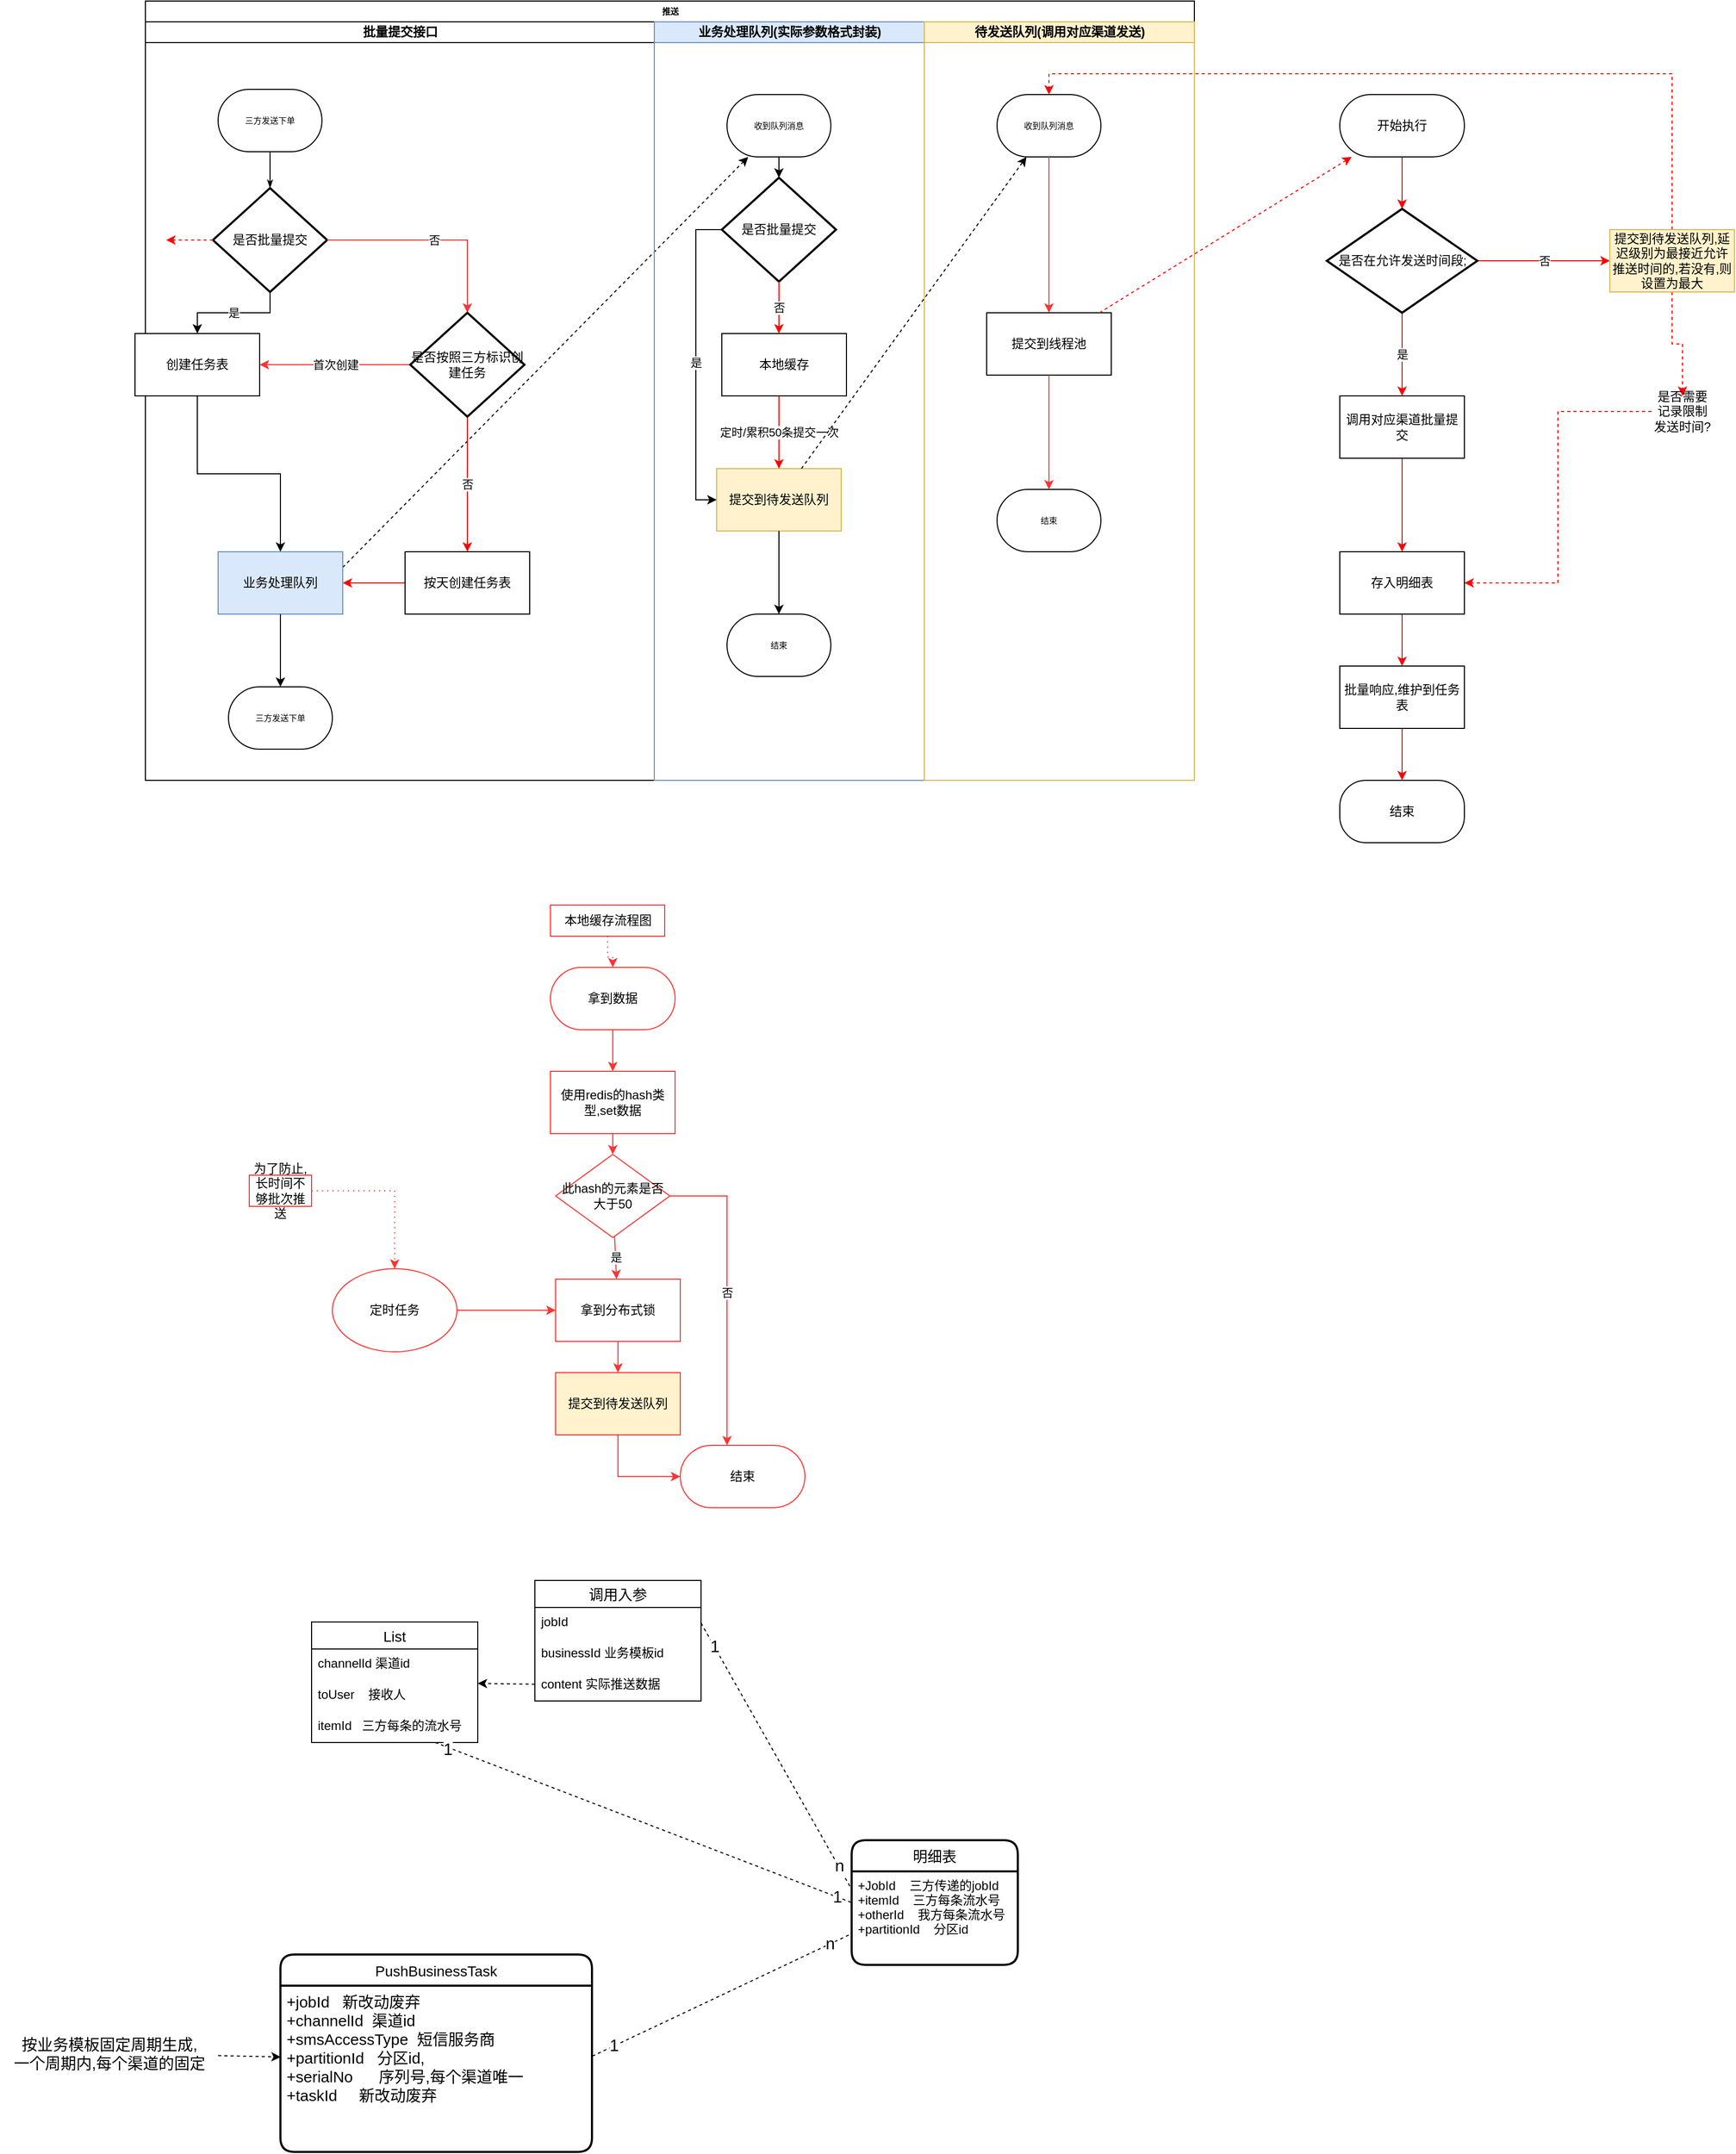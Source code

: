 <mxfile version="20.0.3" type="github">
  <diagram id="C5RBs43oDa-KdzZeNtuy" name="Page-1">
    <mxGraphModel dx="4338" dy="579" grid="1" gridSize="10" guides="1" tooltips="1" connect="1" arrows="1" fold="1" page="1" pageScale="1" pageWidth="3300" pageHeight="4681" math="0" shadow="0">
      <root>
        <mxCell id="WIyWlLk6GJQsqaUBKTNV-0" />
        <mxCell id="WIyWlLk6GJQsqaUBKTNV-1" parent="WIyWlLk6GJQsqaUBKTNV-0" />
        <mxCell id="mbmvQlX0xwVgaDl7BcdG-14" value="推送" style="swimlane;html=1;childLayout=stackLayout;startSize=20;rounded=0;shadow=0;labelBackgroundColor=none;strokeWidth=1;fontFamily=Verdana;fontSize=8;align=center;" parent="WIyWlLk6GJQsqaUBKTNV-1" vertex="1">
          <mxGeometry x="10" y="30" width="1010" height="750" as="geometry" />
        </mxCell>
        <mxCell id="mbmvQlX0xwVgaDl7BcdG-85" style="rounded=0;orthogonalLoop=1;jettySize=auto;html=1;dashed=1;exitX=1;exitY=0.25;exitDx=0;exitDy=0;" parent="mbmvQlX0xwVgaDl7BcdG-14" source="mbmvQlX0xwVgaDl7BcdG-70" target="mbmvQlX0xwVgaDl7BcdG-75" edge="1">
          <mxGeometry relative="1" as="geometry" />
        </mxCell>
        <mxCell id="mbmvQlX0xwVgaDl7BcdG-15" value="批量提交接口" style="swimlane;html=1;startSize=20;" parent="mbmvQlX0xwVgaDl7BcdG-14" vertex="1">
          <mxGeometry y="20" width="490" height="730" as="geometry" />
        </mxCell>
        <mxCell id="mbmvQlX0xwVgaDl7BcdG-16" value="三方发送下单" style="rounded=1;whiteSpace=wrap;html=1;shadow=0;labelBackgroundColor=none;strokeWidth=1;fontFamily=Verdana;fontSize=8;align=center;arcSize=50;" parent="mbmvQlX0xwVgaDl7BcdG-15" vertex="1">
          <mxGeometry x="70" y="65" width="100" height="60" as="geometry" />
        </mxCell>
        <mxCell id="mbmvQlX0xwVgaDl7BcdG-62" value="是否批量提交" style="strokeWidth=2;html=1;shape=mxgraph.flowchart.decision;whiteSpace=wrap;" parent="mbmvQlX0xwVgaDl7BcdG-15" vertex="1">
          <mxGeometry x="65" y="160" width="110" height="100" as="geometry" />
        </mxCell>
        <mxCell id="mbmvQlX0xwVgaDl7BcdG-19" style="edgeStyle=orthogonalEdgeStyle;rounded=1;html=1;labelBackgroundColor=none;startArrow=none;startFill=0;startSize=5;endArrow=classicThin;endFill=1;endSize=5;jettySize=auto;orthogonalLoop=1;strokeWidth=1;fontFamily=Verdana;fontSize=8" parent="mbmvQlX0xwVgaDl7BcdG-15" source="mbmvQlX0xwVgaDl7BcdG-16" target="mbmvQlX0xwVgaDl7BcdG-62" edge="1">
          <mxGeometry relative="1" as="geometry">
            <mxPoint x="70" y="160" as="targetPoint" />
          </mxGeometry>
        </mxCell>
        <mxCell id="mbmvQlX0xwVgaDl7BcdG-71" style="edgeStyle=orthogonalEdgeStyle;rounded=0;orthogonalLoop=1;jettySize=auto;html=1;" parent="mbmvQlX0xwVgaDl7BcdG-15" source="mbmvQlX0xwVgaDl7BcdG-66" target="mbmvQlX0xwVgaDl7BcdG-70" edge="1">
          <mxGeometry relative="1" as="geometry" />
        </mxCell>
        <mxCell id="mbmvQlX0xwVgaDl7BcdG-66" value="创建任务表" style="rounded=0;whiteSpace=wrap;html=1;" parent="mbmvQlX0xwVgaDl7BcdG-15" vertex="1">
          <mxGeometry x="-10" y="300" width="120" height="60" as="geometry" />
        </mxCell>
        <mxCell id="mbmvQlX0xwVgaDl7BcdG-65" value="是" style="edgeStyle=orthogonalEdgeStyle;rounded=0;orthogonalLoop=1;jettySize=auto;html=1;" parent="mbmvQlX0xwVgaDl7BcdG-15" source="mbmvQlX0xwVgaDl7BcdG-62" target="mbmvQlX0xwVgaDl7BcdG-66" edge="1">
          <mxGeometry relative="1" as="geometry">
            <mxPoint x="70" y="330" as="targetPoint" />
          </mxGeometry>
        </mxCell>
        <mxCell id="mbmvQlX0xwVgaDl7BcdG-72" style="edgeStyle=orthogonalEdgeStyle;rounded=0;orthogonalLoop=1;jettySize=auto;html=1;strokeColor=#FF0000;" parent="mbmvQlX0xwVgaDl7BcdG-15" source="mbmvQlX0xwVgaDl7BcdG-67" target="mbmvQlX0xwVgaDl7BcdG-70" edge="1">
          <mxGeometry relative="1" as="geometry" />
        </mxCell>
        <mxCell id="mbmvQlX0xwVgaDl7BcdG-67" value="按天创建任务表" style="rounded=0;whiteSpace=wrap;html=1;" parent="mbmvQlX0xwVgaDl7BcdG-15" vertex="1">
          <mxGeometry x="250" y="510" width="120" height="60" as="geometry" />
        </mxCell>
        <mxCell id="mbmvQlX0xwVgaDl7BcdG-64" value="否" style="edgeStyle=orthogonalEdgeStyle;rounded=0;orthogonalLoop=1;jettySize=auto;html=1;strokeColor=#FF3333;entryX=0.5;entryY=0;entryDx=0;entryDy=0;entryPerimeter=0;" parent="mbmvQlX0xwVgaDl7BcdG-15" source="mbmvQlX0xwVgaDl7BcdG-62" target="DcfGnrZS7QAa76NQlmp4-0" edge="1">
          <mxGeometry relative="1" as="geometry">
            <mxPoint x="190" y="300" as="targetPoint" />
          </mxGeometry>
        </mxCell>
        <mxCell id="mbmvQlX0xwVgaDl7BcdG-70" value="业务处理队列" style="rounded=0;whiteSpace=wrap;html=1;fillColor=#dae8fc;strokeColor=#6c8ebf;" parent="mbmvQlX0xwVgaDl7BcdG-15" vertex="1">
          <mxGeometry x="70" y="510" width="120" height="60" as="geometry" />
        </mxCell>
        <mxCell id="mbmvQlX0xwVgaDl7BcdG-74" value="" style="edgeStyle=orthogonalEdgeStyle;rounded=0;orthogonalLoop=1;jettySize=auto;html=1;" parent="mbmvQlX0xwVgaDl7BcdG-15" source="mbmvQlX0xwVgaDl7BcdG-70" target="mbmvQlX0xwVgaDl7BcdG-83" edge="1">
          <mxGeometry relative="1" as="geometry">
            <mxPoint x="120" y="520" as="targetPoint" />
          </mxGeometry>
        </mxCell>
        <mxCell id="mbmvQlX0xwVgaDl7BcdG-83" value="三方发送下单" style="rounded=1;whiteSpace=wrap;html=1;shadow=0;labelBackgroundColor=none;strokeWidth=1;fontFamily=Verdana;fontSize=8;align=center;arcSize=50;" parent="mbmvQlX0xwVgaDl7BcdG-15" vertex="1">
          <mxGeometry x="80" y="640" width="100" height="60" as="geometry" />
        </mxCell>
        <mxCell id="DcfGnrZS7QAa76NQlmp4-1" value="否" style="edgeStyle=orthogonalEdgeStyle;rounded=0;orthogonalLoop=1;jettySize=auto;html=1;strokeColor=#FF0000;" edge="1" parent="mbmvQlX0xwVgaDl7BcdG-15" source="DcfGnrZS7QAa76NQlmp4-0" target="mbmvQlX0xwVgaDl7BcdG-67">
          <mxGeometry relative="1" as="geometry" />
        </mxCell>
        <mxCell id="DcfGnrZS7QAa76NQlmp4-2" value="首次创建" style="edgeStyle=orthogonalEdgeStyle;rounded=0;orthogonalLoop=1;jettySize=auto;html=1;strokeColor=#FF3333;" edge="1" parent="mbmvQlX0xwVgaDl7BcdG-15" source="DcfGnrZS7QAa76NQlmp4-0" target="mbmvQlX0xwVgaDl7BcdG-66">
          <mxGeometry relative="1" as="geometry" />
        </mxCell>
        <mxCell id="DcfGnrZS7QAa76NQlmp4-0" value="是否按照三方标识创建任务" style="strokeWidth=2;html=1;shape=mxgraph.flowchart.decision;whiteSpace=wrap;" vertex="1" parent="mbmvQlX0xwVgaDl7BcdG-15">
          <mxGeometry x="255" y="280" width="110" height="100" as="geometry" />
        </mxCell>
        <mxCell id="mbmvQlX0xwVgaDl7BcdG-36" value="业务处理队列(实际参数格式封装)" style="swimlane;html=1;startSize=20;fillColor=#dae8fc;strokeColor=#6c8ebf;" parent="mbmvQlX0xwVgaDl7BcdG-14" vertex="1">
          <mxGeometry x="490" y="20" width="260" height="730" as="geometry" />
        </mxCell>
        <mxCell id="mbmvQlX0xwVgaDl7BcdG-75" value="收到队列消息" style="rounded=1;whiteSpace=wrap;html=1;shadow=0;labelBackgroundColor=none;strokeWidth=1;fontFamily=Verdana;fontSize=8;align=center;arcSize=50;" parent="mbmvQlX0xwVgaDl7BcdG-36" vertex="1">
          <mxGeometry x="70" y="70" width="100" height="60" as="geometry" />
        </mxCell>
        <mxCell id="mbmvQlX0xwVgaDl7BcdG-76" style="edgeStyle=orthogonalEdgeStyle;rounded=0;orthogonalLoop=1;jettySize=auto;html=1;" parent="mbmvQlX0xwVgaDl7BcdG-36" source="mbmvQlX0xwVgaDl7BcdG-75" target="mbmvQlX0xwVgaDl7BcdG-78" edge="1">
          <mxGeometry relative="1" as="geometry">
            <mxPoint x="80" y="150" as="targetPoint" />
          </mxGeometry>
        </mxCell>
        <mxCell id="mbmvQlX0xwVgaDl7BcdG-78" value="是否批量提交" style="strokeWidth=2;html=1;shape=mxgraph.flowchart.decision;whiteSpace=wrap;" parent="mbmvQlX0xwVgaDl7BcdG-36" vertex="1">
          <mxGeometry x="65" y="150" width="110" height="100" as="geometry" />
        </mxCell>
        <mxCell id="mbmvQlX0xwVgaDl7BcdG-81" value="提交到待发送队列" style="rounded=0;whiteSpace=wrap;html=1;fillColor=#fff2cc;strokeColor=#d6b656;" parent="mbmvQlX0xwVgaDl7BcdG-36" vertex="1">
          <mxGeometry x="60" y="430" width="120" height="60" as="geometry" />
        </mxCell>
        <mxCell id="mbmvQlX0xwVgaDl7BcdG-86" value="结束" style="rounded=1;whiteSpace=wrap;html=1;shadow=0;labelBackgroundColor=none;strokeWidth=1;fontFamily=Verdana;fontSize=8;align=center;arcSize=50;" parent="mbmvQlX0xwVgaDl7BcdG-36" vertex="1">
          <mxGeometry x="70" y="570" width="100" height="60" as="geometry" />
        </mxCell>
        <mxCell id="mbmvQlX0xwVgaDl7BcdG-82" style="edgeStyle=orthogonalEdgeStyle;rounded=0;orthogonalLoop=1;jettySize=auto;html=1;" parent="mbmvQlX0xwVgaDl7BcdG-36" source="mbmvQlX0xwVgaDl7BcdG-81" target="mbmvQlX0xwVgaDl7BcdG-86" edge="1">
          <mxGeometry relative="1" as="geometry">
            <mxPoint x="70" y="420" as="targetPoint" />
          </mxGeometry>
        </mxCell>
        <mxCell id="mbmvQlX0xwVgaDl7BcdG-98" value="定时/累积50条提交一次" style="edgeStyle=orthogonalEdgeStyle;rounded=0;orthogonalLoop=1;jettySize=auto;html=1;strokeColor=#FF0000;" parent="mbmvQlX0xwVgaDl7BcdG-36" source="mbmvQlX0xwVgaDl7BcdG-97" target="mbmvQlX0xwVgaDl7BcdG-81" edge="1">
          <mxGeometry relative="1" as="geometry">
            <Array as="points">
              <mxPoint x="120" y="400" />
              <mxPoint x="120" y="400" />
            </Array>
          </mxGeometry>
        </mxCell>
        <mxCell id="mbmvQlX0xwVgaDl7BcdG-97" value="本地缓存" style="rounded=0;whiteSpace=wrap;html=1;" parent="mbmvQlX0xwVgaDl7BcdG-36" vertex="1">
          <mxGeometry x="65" y="300" width="120" height="60" as="geometry" />
        </mxCell>
        <mxCell id="mbmvQlX0xwVgaDl7BcdG-88" value="否" style="edgeStyle=orthogonalEdgeStyle;rounded=0;orthogonalLoop=1;jettySize=auto;html=1;strokeColor=#FF0000;" parent="mbmvQlX0xwVgaDl7BcdG-36" source="mbmvQlX0xwVgaDl7BcdG-78" target="mbmvQlX0xwVgaDl7BcdG-97" edge="1">
          <mxGeometry relative="1" as="geometry">
            <mxPoint x="180" y="300" as="targetPoint" />
            <Array as="points">
              <mxPoint x="120" y="300" />
              <mxPoint x="120" y="300" />
            </Array>
          </mxGeometry>
        </mxCell>
        <mxCell id="mbmvQlX0xwVgaDl7BcdG-80" value="是" style="edgeStyle=orthogonalEdgeStyle;rounded=0;orthogonalLoop=1;jettySize=auto;html=1;" parent="mbmvQlX0xwVgaDl7BcdG-36" source="mbmvQlX0xwVgaDl7BcdG-78" target="mbmvQlX0xwVgaDl7BcdG-81" edge="1">
          <mxGeometry relative="1" as="geometry">
            <mxPoint x="70" y="300" as="targetPoint" />
            <Array as="points">
              <mxPoint x="40" y="200" />
            </Array>
          </mxGeometry>
        </mxCell>
        <mxCell id="mbmvQlX0xwVgaDl7BcdG-99" value="待发送队列(调用对应渠道发送)" style="swimlane;html=1;startSize=20;fillColor=#fff2cc;strokeColor=#d6b656;" parent="mbmvQlX0xwVgaDl7BcdG-14" vertex="1">
          <mxGeometry x="750" y="20" width="260" height="730" as="geometry" />
        </mxCell>
        <mxCell id="mbmvQlX0xwVgaDl7BcdG-100" value="收到队列消息" style="rounded=1;whiteSpace=wrap;html=1;shadow=0;labelBackgroundColor=none;strokeWidth=1;fontFamily=Verdana;fontSize=8;align=center;arcSize=50;" parent="mbmvQlX0xwVgaDl7BcdG-99" vertex="1">
          <mxGeometry x="70" y="70" width="100" height="60" as="geometry" />
        </mxCell>
        <mxCell id="mbmvQlX0xwVgaDl7BcdG-101" style="edgeStyle=orthogonalEdgeStyle;rounded=0;orthogonalLoop=1;jettySize=auto;html=1;strokeColor=#FF3333;" parent="mbmvQlX0xwVgaDl7BcdG-99" source="mbmvQlX0xwVgaDl7BcdG-100" target="mbmvQlX0xwVgaDl7BcdG-111" edge="1">
          <mxGeometry relative="1" as="geometry">
            <mxPoint x="120" y="180" as="targetPoint" />
          </mxGeometry>
        </mxCell>
        <mxCell id="mbmvQlX0xwVgaDl7BcdG-111" value="提交到线程池" style="rounded=0;whiteSpace=wrap;html=1;" parent="mbmvQlX0xwVgaDl7BcdG-99" vertex="1">
          <mxGeometry x="60" y="280" width="120" height="60" as="geometry" />
        </mxCell>
        <mxCell id="mbmvQlX0xwVgaDl7BcdG-114" value="结束" style="rounded=1;whiteSpace=wrap;html=1;shadow=0;labelBackgroundColor=none;strokeWidth=1;fontFamily=Verdana;fontSize=8;align=center;arcSize=50;" parent="mbmvQlX0xwVgaDl7BcdG-99" vertex="1">
          <mxGeometry x="70" y="450" width="100" height="60" as="geometry" />
        </mxCell>
        <mxCell id="mbmvQlX0xwVgaDl7BcdG-113" style="edgeStyle=none;rounded=0;orthogonalLoop=1;jettySize=auto;html=1;strokeColor=#FF3333;" parent="mbmvQlX0xwVgaDl7BcdG-99" source="mbmvQlX0xwVgaDl7BcdG-111" target="mbmvQlX0xwVgaDl7BcdG-114" edge="1">
          <mxGeometry relative="1" as="geometry">
            <mxPoint x="120" y="430" as="targetPoint" />
          </mxGeometry>
        </mxCell>
        <mxCell id="mbmvQlX0xwVgaDl7BcdG-110" style="rounded=0;orthogonalLoop=1;jettySize=auto;html=1;strokeColor=#000000;dashed=1;" parent="mbmvQlX0xwVgaDl7BcdG-14" source="mbmvQlX0xwVgaDl7BcdG-81" target="mbmvQlX0xwVgaDl7BcdG-100" edge="1">
          <mxGeometry relative="1" as="geometry" />
        </mxCell>
        <mxCell id="mbmvQlX0xwVgaDl7BcdG-137" style="edgeStyle=orthogonalEdgeStyle;rounded=0;orthogonalLoop=1;jettySize=auto;html=1;dashed=1;dashPattern=1 4;strokeColor=#FF3333;" parent="WIyWlLk6GJQsqaUBKTNV-1" source="mbmvQlX0xwVgaDl7BcdG-115" target="mbmvQlX0xwVgaDl7BcdG-116" edge="1">
          <mxGeometry relative="1" as="geometry" />
        </mxCell>
        <mxCell id="mbmvQlX0xwVgaDl7BcdG-115" value="本地缓存流程图" style="text;html=1;align=center;verticalAlign=middle;resizable=0;points=[];autosize=1;strokeColor=#FF3333;fillColor=none;" parent="WIyWlLk6GJQsqaUBKTNV-1" vertex="1">
          <mxGeometry x="400" y="900" width="110" height="30" as="geometry" />
        </mxCell>
        <mxCell id="mbmvQlX0xwVgaDl7BcdG-118" style="edgeStyle=none;rounded=0;orthogonalLoop=1;jettySize=auto;html=1;strokeColor=#FF3333;" parent="WIyWlLk6GJQsqaUBKTNV-1" source="mbmvQlX0xwVgaDl7BcdG-116" target="mbmvQlX0xwVgaDl7BcdG-119" edge="1">
          <mxGeometry relative="1" as="geometry">
            <mxPoint x="460" y="1060" as="targetPoint" />
          </mxGeometry>
        </mxCell>
        <mxCell id="mbmvQlX0xwVgaDl7BcdG-116" value="拿到数据" style="rounded=1;whiteSpace=wrap;html=1;arcSize=50;strokeColor=#FF3333;" parent="WIyWlLk6GJQsqaUBKTNV-1" vertex="1">
          <mxGeometry x="400" y="960" width="120" height="60" as="geometry" />
        </mxCell>
        <mxCell id="mbmvQlX0xwVgaDl7BcdG-120" style="edgeStyle=none;rounded=0;orthogonalLoop=1;jettySize=auto;html=1;strokeColor=#FF3333;" parent="WIyWlLk6GJQsqaUBKTNV-1" source="mbmvQlX0xwVgaDl7BcdG-119" target="mbmvQlX0xwVgaDl7BcdG-121" edge="1">
          <mxGeometry relative="1" as="geometry">
            <mxPoint x="460" y="1170" as="targetPoint" />
          </mxGeometry>
        </mxCell>
        <mxCell id="mbmvQlX0xwVgaDl7BcdG-119" value="使用redis的hash类型,set数据" style="rounded=0;whiteSpace=wrap;html=1;strokeColor=#FF3333;" parent="WIyWlLk6GJQsqaUBKTNV-1" vertex="1">
          <mxGeometry x="400" y="1060" width="120" height="60" as="geometry" />
        </mxCell>
        <mxCell id="mbmvQlX0xwVgaDl7BcdG-122" value="是" style="edgeStyle=none;rounded=0;orthogonalLoop=1;jettySize=auto;html=1;strokeColor=#FF3333;" parent="WIyWlLk6GJQsqaUBKTNV-1" source="mbmvQlX0xwVgaDl7BcdG-121" target="mbmvQlX0xwVgaDl7BcdG-128" edge="1">
          <mxGeometry relative="1" as="geometry">
            <mxPoint x="460" y="1260" as="targetPoint" />
          </mxGeometry>
        </mxCell>
        <mxCell id="mbmvQlX0xwVgaDl7BcdG-124" value="否" style="edgeStyle=orthogonalEdgeStyle;rounded=0;orthogonalLoop=1;jettySize=auto;html=1;strokeColor=#FF3333;" parent="WIyWlLk6GJQsqaUBKTNV-1" source="mbmvQlX0xwVgaDl7BcdG-121" target="mbmvQlX0xwVgaDl7BcdG-126" edge="1">
          <mxGeometry relative="1" as="geometry">
            <mxPoint x="590" y="1180" as="targetPoint" />
            <Array as="points">
              <mxPoint x="570" y="1180" />
            </Array>
          </mxGeometry>
        </mxCell>
        <mxCell id="mbmvQlX0xwVgaDl7BcdG-121" value="此hash的元素是否大于50" style="rhombus;whiteSpace=wrap;html=1;strokeColor=#FF3333;" parent="WIyWlLk6GJQsqaUBKTNV-1" vertex="1">
          <mxGeometry x="405" y="1140" width="110" height="80" as="geometry" />
        </mxCell>
        <mxCell id="mbmvQlX0xwVgaDl7BcdG-127" style="edgeStyle=none;rounded=0;orthogonalLoop=1;jettySize=auto;html=1;strokeColor=#FF3333;" parent="WIyWlLk6GJQsqaUBKTNV-1" source="mbmvQlX0xwVgaDl7BcdG-123" target="mbmvQlX0xwVgaDl7BcdG-126" edge="1">
          <mxGeometry relative="1" as="geometry">
            <Array as="points">
              <mxPoint x="465" y="1450" />
            </Array>
          </mxGeometry>
        </mxCell>
        <mxCell id="mbmvQlX0xwVgaDl7BcdG-123" value="提交到待发送队列" style="rounded=0;whiteSpace=wrap;html=1;fillColor=#fff2cc;strokeColor=#FF3333;" parent="WIyWlLk6GJQsqaUBKTNV-1" vertex="1">
          <mxGeometry x="405" y="1350" width="120" height="60" as="geometry" />
        </mxCell>
        <mxCell id="mbmvQlX0xwVgaDl7BcdG-126" value="结束" style="rounded=1;whiteSpace=wrap;html=1;arcSize=50;strokeColor=#FF3333;" parent="WIyWlLk6GJQsqaUBKTNV-1" vertex="1">
          <mxGeometry x="525" y="1420" width="120" height="60" as="geometry" />
        </mxCell>
        <mxCell id="mbmvQlX0xwVgaDl7BcdG-129" style="edgeStyle=orthogonalEdgeStyle;rounded=0;orthogonalLoop=1;jettySize=auto;html=1;strokeColor=#FF3333;" parent="WIyWlLk6GJQsqaUBKTNV-1" source="mbmvQlX0xwVgaDl7BcdG-128" target="mbmvQlX0xwVgaDl7BcdG-123" edge="1">
          <mxGeometry relative="1" as="geometry" />
        </mxCell>
        <mxCell id="mbmvQlX0xwVgaDl7BcdG-128" value="拿到分布式锁" style="rounded=0;whiteSpace=wrap;html=1;strokeColor=#FF3333;" parent="WIyWlLk6GJQsqaUBKTNV-1" vertex="1">
          <mxGeometry x="405" y="1260" width="120" height="60" as="geometry" />
        </mxCell>
        <mxCell id="mbmvQlX0xwVgaDl7BcdG-131" style="edgeStyle=orthogonalEdgeStyle;rounded=0;orthogonalLoop=1;jettySize=auto;html=1;strokeColor=#FF3333;" parent="WIyWlLk6GJQsqaUBKTNV-1" source="mbmvQlX0xwVgaDl7BcdG-130" target="mbmvQlX0xwVgaDl7BcdG-128" edge="1">
          <mxGeometry relative="1" as="geometry">
            <mxPoint x="220" y="1300" as="targetPoint" />
          </mxGeometry>
        </mxCell>
        <mxCell id="mbmvQlX0xwVgaDl7BcdG-130" value="定时任务" style="ellipse;whiteSpace=wrap;html=1;strokeColor=#FF3333;" parent="WIyWlLk6GJQsqaUBKTNV-1" vertex="1">
          <mxGeometry x="190" y="1250" width="120" height="80" as="geometry" />
        </mxCell>
        <mxCell id="mbmvQlX0xwVgaDl7BcdG-134" style="edgeStyle=orthogonalEdgeStyle;rounded=0;orthogonalLoop=1;jettySize=auto;html=1;strokeColor=#FF3333;dashed=1;dashPattern=1 4;" parent="WIyWlLk6GJQsqaUBKTNV-1" source="mbmvQlX0xwVgaDl7BcdG-133" target="mbmvQlX0xwVgaDl7BcdG-130" edge="1">
          <mxGeometry relative="1" as="geometry" />
        </mxCell>
        <mxCell id="mbmvQlX0xwVgaDl7BcdG-133" value="为了防止,长时间不够批次推送" style="text;html=1;strokeColor=#FF3333;fillColor=none;align=center;verticalAlign=middle;whiteSpace=wrap;rounded=0;" parent="WIyWlLk6GJQsqaUBKTNV-1" vertex="1">
          <mxGeometry x="110" y="1160" width="60" height="30" as="geometry" />
        </mxCell>
        <mxCell id="DcfGnrZS7QAa76NQlmp4-4" style="rounded=0;orthogonalLoop=1;jettySize=auto;html=1;strokeColor=#FF0000;dashed=1;" edge="1" parent="WIyWlLk6GJQsqaUBKTNV-1" source="mbmvQlX0xwVgaDl7BcdG-111" target="DcfGnrZS7QAa76NQlmp4-5">
          <mxGeometry relative="1" as="geometry">
            <mxPoint x="1252.821" y="164.713" as="targetPoint" />
          </mxGeometry>
        </mxCell>
        <mxCell id="DcfGnrZS7QAa76NQlmp4-6" style="edgeStyle=none;rounded=0;orthogonalLoop=1;jettySize=auto;html=1;strokeColor=#FF0000;" edge="1" parent="WIyWlLk6GJQsqaUBKTNV-1" source="DcfGnrZS7QAa76NQlmp4-5" target="DcfGnrZS7QAa76NQlmp4-9">
          <mxGeometry relative="1" as="geometry">
            <mxPoint x="1220" y="250" as="targetPoint" />
          </mxGeometry>
        </mxCell>
        <mxCell id="DcfGnrZS7QAa76NQlmp4-5" value="开始执行" style="rounded=1;whiteSpace=wrap;html=1;arcSize=50;" vertex="1" parent="WIyWlLk6GJQsqaUBKTNV-1">
          <mxGeometry x="1160" y="120" width="120" height="60" as="geometry" />
        </mxCell>
        <mxCell id="DcfGnrZS7QAa76NQlmp4-10" value="是" style="edgeStyle=none;rounded=0;orthogonalLoop=1;jettySize=auto;html=1;strokeColor=#FF0000;" edge="1" parent="WIyWlLk6GJQsqaUBKTNV-1" source="DcfGnrZS7QAa76NQlmp4-9" target="DcfGnrZS7QAa76NQlmp4-11">
          <mxGeometry relative="1" as="geometry">
            <mxPoint x="1220" y="410" as="targetPoint" />
          </mxGeometry>
        </mxCell>
        <mxCell id="DcfGnrZS7QAa76NQlmp4-19" value="否" style="edgeStyle=none;rounded=0;orthogonalLoop=1;jettySize=auto;html=1;strokeColor=#FF0000;" edge="1" parent="WIyWlLk6GJQsqaUBKTNV-1" source="DcfGnrZS7QAa76NQlmp4-9" target="DcfGnrZS7QAa76NQlmp4-20">
          <mxGeometry relative="1" as="geometry">
            <mxPoint x="1400" y="280" as="targetPoint" />
          </mxGeometry>
        </mxCell>
        <mxCell id="DcfGnrZS7QAa76NQlmp4-9" value="是否在允许发送时间段;" style="strokeWidth=2;html=1;shape=mxgraph.flowchart.decision;whiteSpace=wrap;" vertex="1" parent="WIyWlLk6GJQsqaUBKTNV-1">
          <mxGeometry x="1147.5" y="230" width="145" height="100" as="geometry" />
        </mxCell>
        <mxCell id="DcfGnrZS7QAa76NQlmp4-14" value="" style="edgeStyle=none;rounded=0;orthogonalLoop=1;jettySize=auto;html=1;strokeColor=#FF0000;" edge="1" parent="WIyWlLk6GJQsqaUBKTNV-1" source="DcfGnrZS7QAa76NQlmp4-11" target="DcfGnrZS7QAa76NQlmp4-23">
          <mxGeometry relative="1" as="geometry" />
        </mxCell>
        <mxCell id="DcfGnrZS7QAa76NQlmp4-11" value="调用对应渠道批量提交" style="rounded=0;whiteSpace=wrap;html=1;" vertex="1" parent="WIyWlLk6GJQsqaUBKTNV-1">
          <mxGeometry x="1160" y="410" width="120" height="60" as="geometry" />
        </mxCell>
        <mxCell id="DcfGnrZS7QAa76NQlmp4-15" style="edgeStyle=none;rounded=0;orthogonalLoop=1;jettySize=auto;html=1;strokeColor=#FF0000;" edge="1" parent="WIyWlLk6GJQsqaUBKTNV-1" source="DcfGnrZS7QAa76NQlmp4-13" target="DcfGnrZS7QAa76NQlmp4-18">
          <mxGeometry relative="1" as="geometry">
            <mxPoint x="1230" y="900" as="targetPoint" />
          </mxGeometry>
        </mxCell>
        <mxCell id="DcfGnrZS7QAa76NQlmp4-13" value="批量响应,维护到任务表" style="rounded=0;whiteSpace=wrap;html=1;" vertex="1" parent="WIyWlLk6GJQsqaUBKTNV-1">
          <mxGeometry x="1160" y="670" width="120" height="60" as="geometry" />
        </mxCell>
        <mxCell id="DcfGnrZS7QAa76NQlmp4-18" value="结束" style="rounded=1;whiteSpace=wrap;html=1;arcSize=42;" vertex="1" parent="WIyWlLk6GJQsqaUBKTNV-1">
          <mxGeometry x="1160" y="780" width="120" height="60" as="geometry" />
        </mxCell>
        <mxCell id="DcfGnrZS7QAa76NQlmp4-21" style="edgeStyle=orthogonalEdgeStyle;rounded=0;orthogonalLoop=1;jettySize=auto;html=1;strokeColor=#FF0000;dashed=1;" edge="1" parent="WIyWlLk6GJQsqaUBKTNV-1" source="DcfGnrZS7QAa76NQlmp4-20" target="mbmvQlX0xwVgaDl7BcdG-100">
          <mxGeometry relative="1" as="geometry">
            <Array as="points">
              <mxPoint x="1480" y="100" />
              <mxPoint x="880" y="100" />
            </Array>
          </mxGeometry>
        </mxCell>
        <mxCell id="DcfGnrZS7QAa76NQlmp4-26" style="edgeStyle=orthogonalEdgeStyle;rounded=0;orthogonalLoop=1;jettySize=auto;html=1;strokeColor=#FF0000;dashed=1;" edge="1" parent="WIyWlLk6GJQsqaUBKTNV-1" source="DcfGnrZS7QAa76NQlmp4-20" target="DcfGnrZS7QAa76NQlmp4-22">
          <mxGeometry relative="1" as="geometry" />
        </mxCell>
        <mxCell id="DcfGnrZS7QAa76NQlmp4-20" value="提交到待发送队列,延迟级别为最接近允许推送时间的,若没有,则设置为最大" style="rounded=0;whiteSpace=wrap;html=1;fillColor=#fff2cc;strokeColor=#d6b656;" vertex="1" parent="WIyWlLk6GJQsqaUBKTNV-1">
          <mxGeometry x="1420" y="250" width="120" height="60" as="geometry" />
        </mxCell>
        <mxCell id="DcfGnrZS7QAa76NQlmp4-25" style="edgeStyle=orthogonalEdgeStyle;rounded=0;orthogonalLoop=1;jettySize=auto;html=1;strokeColor=#FF0000;entryX=1;entryY=0.5;entryDx=0;entryDy=0;dashed=1;" edge="1" parent="WIyWlLk6GJQsqaUBKTNV-1" source="DcfGnrZS7QAa76NQlmp4-22" target="DcfGnrZS7QAa76NQlmp4-23">
          <mxGeometry relative="1" as="geometry">
            <mxPoint x="1340" y="510" as="targetPoint" />
          </mxGeometry>
        </mxCell>
        <mxCell id="DcfGnrZS7QAa76NQlmp4-22" value="是否需要记录限制发送时间?" style="text;html=1;strokeColor=none;fillColor=none;align=center;verticalAlign=middle;whiteSpace=wrap;rounded=0;" vertex="1" parent="WIyWlLk6GJQsqaUBKTNV-1">
          <mxGeometry x="1460" y="410" width="60" height="30" as="geometry" />
        </mxCell>
        <mxCell id="DcfGnrZS7QAa76NQlmp4-24" style="edgeStyle=orthogonalEdgeStyle;rounded=0;orthogonalLoop=1;jettySize=auto;html=1;strokeColor=#FF0000;" edge="1" parent="WIyWlLk6GJQsqaUBKTNV-1" source="DcfGnrZS7QAa76NQlmp4-23" target="DcfGnrZS7QAa76NQlmp4-13">
          <mxGeometry relative="1" as="geometry" />
        </mxCell>
        <mxCell id="DcfGnrZS7QAa76NQlmp4-23" value="存入明细表" style="rounded=0;whiteSpace=wrap;html=1;" vertex="1" parent="WIyWlLk6GJQsqaUBKTNV-1">
          <mxGeometry x="1160" y="560" width="120" height="60" as="geometry" />
        </mxCell>
        <mxCell id="DcfGnrZS7QAa76NQlmp4-30" style="edgeStyle=orthogonalEdgeStyle;rounded=0;orthogonalLoop=1;jettySize=auto;html=1;dashed=1;strokeColor=#FF0000;" edge="1" parent="WIyWlLk6GJQsqaUBKTNV-1" source="mbmvQlX0xwVgaDl7BcdG-62">
          <mxGeometry relative="1" as="geometry">
            <mxPoint x="30" y="260" as="targetPoint" />
          </mxGeometry>
        </mxCell>
        <mxCell id="DcfGnrZS7QAa76NQlmp4-31" value="PushBusinessTask" style="swimlane;childLayout=stackLayout;horizontal=1;startSize=30;horizontalStack=0;rounded=1;fontSize=14;fontStyle=0;strokeWidth=2;resizeParent=0;resizeLast=1;shadow=0;dashed=0;align=center;" vertex="1" parent="WIyWlLk6GJQsqaUBKTNV-1">
          <mxGeometry x="140" y="1910" width="300" height="190" as="geometry" />
        </mxCell>
        <mxCell id="DcfGnrZS7QAa76NQlmp4-32" value="+jobId   新改动废弃&#xa;+channelId  渠道id&#xa;+smsAccessType  短信服务商&#xa;+partitionId   分区id,&#xa;+serialNo      序列号,每个渠道唯一&#xa;+taskId        新改动废弃" style="align=left;strokeColor=none;fillColor=none;spacingLeft=4;fontSize=15;verticalAlign=top;resizable=0;rotatable=0;part=1;fontColor=#000000;labelBackgroundColor=default;" vertex="1" parent="DcfGnrZS7QAa76NQlmp4-31">
          <mxGeometry y="30" width="300" height="160" as="geometry" />
        </mxCell>
        <mxCell id="DcfGnrZS7QAa76NQlmp4-35" style="rounded=0;orthogonalLoop=1;jettySize=auto;html=1;fontSize=15;strokeColor=#000000;entryX=0.001;entryY=0.429;entryDx=0;entryDy=0;entryPerimeter=0;dashed=1;" edge="1" parent="WIyWlLk6GJQsqaUBKTNV-1" source="DcfGnrZS7QAa76NQlmp4-33" target="DcfGnrZS7QAa76NQlmp4-32">
          <mxGeometry relative="1" as="geometry" />
        </mxCell>
        <mxCell id="DcfGnrZS7QAa76NQlmp4-33" value="按业务模板固定周期生成,&lt;br&gt;一个周期内,每个渠道的固定" style="text;html=1;align=center;verticalAlign=middle;resizable=0;points=[];autosize=1;strokeColor=none;fillColor=none;fontSize=15;" vertex="1" parent="WIyWlLk6GJQsqaUBKTNV-1">
          <mxGeometry x="-130" y="1980" width="210" height="50" as="geometry" />
        </mxCell>
        <mxCell id="DcfGnrZS7QAa76NQlmp4-37" value="明细表" style="swimlane;childLayout=stackLayout;horizontal=1;startSize=30;horizontalStack=0;rounded=1;fontSize=14;fontStyle=0;strokeWidth=2;resizeParent=0;resizeLast=1;shadow=0;dashed=0;align=center;labelBackgroundColor=none;fontColor=#000000;" vertex="1" parent="WIyWlLk6GJQsqaUBKTNV-1">
          <mxGeometry x="690" y="1800" width="160" height="120" as="geometry" />
        </mxCell>
        <mxCell id="DcfGnrZS7QAa76NQlmp4-38" value="+JobId    三方传递的jobId&#xa;+itemId    三方每条流水号&#xa;+otherId    我方每条流水号&#xa;+partitionId    分区id" style="align=left;strokeColor=none;fillColor=none;spacingLeft=4;fontSize=12;verticalAlign=top;resizable=0;rotatable=0;part=1;labelBackgroundColor=none;fontColor=#000000;" vertex="1" parent="DcfGnrZS7QAa76NQlmp4-37">
          <mxGeometry y="30" width="160" height="90" as="geometry" />
        </mxCell>
        <mxCell id="DcfGnrZS7QAa76NQlmp4-39" value="调用入参" style="swimlane;fontStyle=0;childLayout=stackLayout;horizontal=1;startSize=26;horizontalStack=0;resizeParent=1;resizeParentMax=0;resizeLast=0;collapsible=1;marginBottom=0;align=center;fontSize=14;labelBackgroundColor=none;fontColor=#000000;" vertex="1" parent="WIyWlLk6GJQsqaUBKTNV-1">
          <mxGeometry x="385" y="1550" width="160" height="116" as="geometry" />
        </mxCell>
        <mxCell id="DcfGnrZS7QAa76NQlmp4-40" value="jobId" style="text;strokeColor=none;fillColor=none;spacingLeft=4;spacingRight=4;overflow=hidden;rotatable=0;points=[[0,0.5],[1,0.5]];portConstraint=eastwest;fontSize=12;labelBackgroundColor=none;fontColor=#000000;" vertex="1" parent="DcfGnrZS7QAa76NQlmp4-39">
          <mxGeometry y="26" width="160" height="30" as="geometry" />
        </mxCell>
        <mxCell id="DcfGnrZS7QAa76NQlmp4-41" value="businessId 业务模板id" style="text;strokeColor=none;fillColor=none;spacingLeft=4;spacingRight=4;overflow=hidden;rotatable=0;points=[[0,0.5],[1,0.5]];portConstraint=eastwest;fontSize=12;labelBackgroundColor=none;fontColor=#000000;" vertex="1" parent="DcfGnrZS7QAa76NQlmp4-39">
          <mxGeometry y="56" width="160" height="30" as="geometry" />
        </mxCell>
        <mxCell id="DcfGnrZS7QAa76NQlmp4-44" value="content 实际推送数据" style="text;strokeColor=none;fillColor=none;spacingLeft=4;spacingRight=4;overflow=hidden;rotatable=0;points=[[0,0.5],[1,0.5]];portConstraint=eastwest;fontSize=12;labelBackgroundColor=none;fontColor=#000000;" vertex="1" parent="DcfGnrZS7QAa76NQlmp4-39">
          <mxGeometry y="86" width="160" height="30" as="geometry" />
        </mxCell>
        <mxCell id="DcfGnrZS7QAa76NQlmp4-45" value="List" style="swimlane;fontStyle=0;childLayout=stackLayout;horizontal=1;startSize=26;horizontalStack=0;resizeParent=1;resizeParentMax=0;resizeLast=0;collapsible=1;marginBottom=0;align=center;fontSize=14;labelBackgroundColor=none;fontColor=#000000;" vertex="1" parent="WIyWlLk6GJQsqaUBKTNV-1">
          <mxGeometry x="170" y="1590" width="160" height="116" as="geometry" />
        </mxCell>
        <mxCell id="DcfGnrZS7QAa76NQlmp4-46" value="channelId 渠道id" style="text;strokeColor=none;fillColor=none;spacingLeft=4;spacingRight=4;overflow=hidden;rotatable=0;points=[[0,0.5],[1,0.5]];portConstraint=eastwest;fontSize=12;labelBackgroundColor=none;fontColor=#000000;" vertex="1" parent="DcfGnrZS7QAa76NQlmp4-45">
          <mxGeometry y="26" width="160" height="30" as="geometry" />
        </mxCell>
        <mxCell id="DcfGnrZS7QAa76NQlmp4-47" value="toUser    接收人" style="text;strokeColor=none;fillColor=none;spacingLeft=4;spacingRight=4;overflow=hidden;rotatable=0;points=[[0,0.5],[1,0.5]];portConstraint=eastwest;fontSize=12;labelBackgroundColor=none;fontColor=#000000;" vertex="1" parent="DcfGnrZS7QAa76NQlmp4-45">
          <mxGeometry y="56" width="160" height="30" as="geometry" />
        </mxCell>
        <mxCell id="DcfGnrZS7QAa76NQlmp4-48" value="itemId   三方每条的流水号" style="text;strokeColor=none;fillColor=none;spacingLeft=4;spacingRight=4;overflow=hidden;rotatable=0;points=[[0,0.5],[1,0.5]];portConstraint=eastwest;fontSize=12;labelBackgroundColor=none;fontColor=#000000;" vertex="1" parent="DcfGnrZS7QAa76NQlmp4-45">
          <mxGeometry y="86" width="160" height="30" as="geometry" />
        </mxCell>
        <mxCell id="DcfGnrZS7QAa76NQlmp4-49" style="edgeStyle=none;rounded=0;orthogonalLoop=1;jettySize=auto;html=1;dashed=1;fontSize=16;fontColor=#000000;strokeColor=#000000;" edge="1" parent="WIyWlLk6GJQsqaUBKTNV-1" source="DcfGnrZS7QAa76NQlmp4-44" target="DcfGnrZS7QAa76NQlmp4-45">
          <mxGeometry relative="1" as="geometry" />
        </mxCell>
        <mxCell id="DcfGnrZS7QAa76NQlmp4-50" value="" style="endArrow=none;html=1;rounded=0;dashed=1;fontSize=16;fontColor=#000000;strokeColor=#000000;exitX=1;exitY=0.5;exitDx=0;exitDy=0;entryX=-0.008;entryY=0.167;entryDx=0;entryDy=0;entryPerimeter=0;strokeWidth=1;endSize=6;startArrow=none;startFill=0;endFill=0;" edge="1" parent="WIyWlLk6GJQsqaUBKTNV-1" source="DcfGnrZS7QAa76NQlmp4-40" target="DcfGnrZS7QAa76NQlmp4-38">
          <mxGeometry width="50" height="50" relative="1" as="geometry">
            <mxPoint x="690" y="1670" as="sourcePoint" />
            <mxPoint x="740" y="1620" as="targetPoint" />
          </mxGeometry>
        </mxCell>
        <mxCell id="DcfGnrZS7QAa76NQlmp4-54" value="1" style="edgeLabel;html=1;align=center;verticalAlign=middle;resizable=0;points=[];fontSize=16;fontColor=#000000;" vertex="1" connectable="0" parent="DcfGnrZS7QAa76NQlmp4-50">
          <mxGeometry x="-0.83" y="1" relative="1" as="geometry">
            <mxPoint as="offset" />
          </mxGeometry>
        </mxCell>
        <mxCell id="DcfGnrZS7QAa76NQlmp4-55" value="n" style="edgeLabel;html=1;align=center;verticalAlign=middle;resizable=0;points=[];fontSize=16;fontColor=#000000;" vertex="1" connectable="0" parent="DcfGnrZS7QAa76NQlmp4-50">
          <mxGeometry x="0.834" y="1" relative="1" as="geometry">
            <mxPoint as="offset" />
          </mxGeometry>
        </mxCell>
        <mxCell id="DcfGnrZS7QAa76NQlmp4-51" style="edgeStyle=none;rounded=0;orthogonalLoop=1;jettySize=auto;html=1;entryX=0;entryY=0.5;entryDx=0;entryDy=0;dashed=1;fontSize=16;fontColor=#000000;startArrow=none;startFill=0;endArrow=none;endFill=0;endSize=6;strokeColor=#000000;strokeWidth=1;" edge="1" parent="WIyWlLk6GJQsqaUBKTNV-1" source="DcfGnrZS7QAa76NQlmp4-48" target="DcfGnrZS7QAa76NQlmp4-37">
          <mxGeometry relative="1" as="geometry" />
        </mxCell>
        <mxCell id="DcfGnrZS7QAa76NQlmp4-52" value="1" style="edgeLabel;html=1;align=center;verticalAlign=middle;resizable=0;points=[];fontSize=16;fontColor=#000000;" vertex="1" connectable="0" parent="DcfGnrZS7QAa76NQlmp4-51">
          <mxGeometry x="-0.939" y="-1" relative="1" as="geometry">
            <mxPoint as="offset" />
          </mxGeometry>
        </mxCell>
        <mxCell id="DcfGnrZS7QAa76NQlmp4-53" value="1" style="edgeLabel;html=1;align=center;verticalAlign=middle;resizable=0;points=[];fontSize=16;fontColor=#000000;" vertex="1" connectable="0" parent="DcfGnrZS7QAa76NQlmp4-51">
          <mxGeometry x="0.928" y="1" relative="1" as="geometry">
            <mxPoint as="offset" />
          </mxGeometry>
        </mxCell>
        <mxCell id="DcfGnrZS7QAa76NQlmp4-57" value="" style="endArrow=none;html=1;rounded=0;dashed=1;fontSize=16;fontColor=#000000;strokeColor=#000000;exitX=1.001;exitY=0.424;exitDx=0;exitDy=0;entryX=0;entryY=0.75;entryDx=0;entryDy=0;strokeWidth=1;endSize=6;startArrow=none;startFill=0;endFill=0;exitPerimeter=0;" edge="1" parent="WIyWlLk6GJQsqaUBKTNV-1" source="DcfGnrZS7QAa76NQlmp4-32" target="DcfGnrZS7QAa76NQlmp4-37">
          <mxGeometry width="50" height="50" relative="1" as="geometry">
            <mxPoint x="501.28" y="1910" as="sourcePoint" />
            <mxPoint x="645.0" y="2164.03" as="targetPoint" />
          </mxGeometry>
        </mxCell>
        <mxCell id="DcfGnrZS7QAa76NQlmp4-58" value="1" style="edgeLabel;html=1;align=center;verticalAlign=middle;resizable=0;points=[];fontSize=16;fontColor=#000000;" vertex="1" connectable="0" parent="DcfGnrZS7QAa76NQlmp4-57">
          <mxGeometry x="-0.83" y="1" relative="1" as="geometry">
            <mxPoint as="offset" />
          </mxGeometry>
        </mxCell>
        <mxCell id="DcfGnrZS7QAa76NQlmp4-59" value="n" style="edgeLabel;html=1;align=center;verticalAlign=middle;resizable=0;points=[];fontSize=16;fontColor=#000000;" vertex="1" connectable="0" parent="DcfGnrZS7QAa76NQlmp4-57">
          <mxGeometry x="0.834" y="1" relative="1" as="geometry">
            <mxPoint as="offset" />
          </mxGeometry>
        </mxCell>
      </root>
    </mxGraphModel>
  </diagram>
</mxfile>
